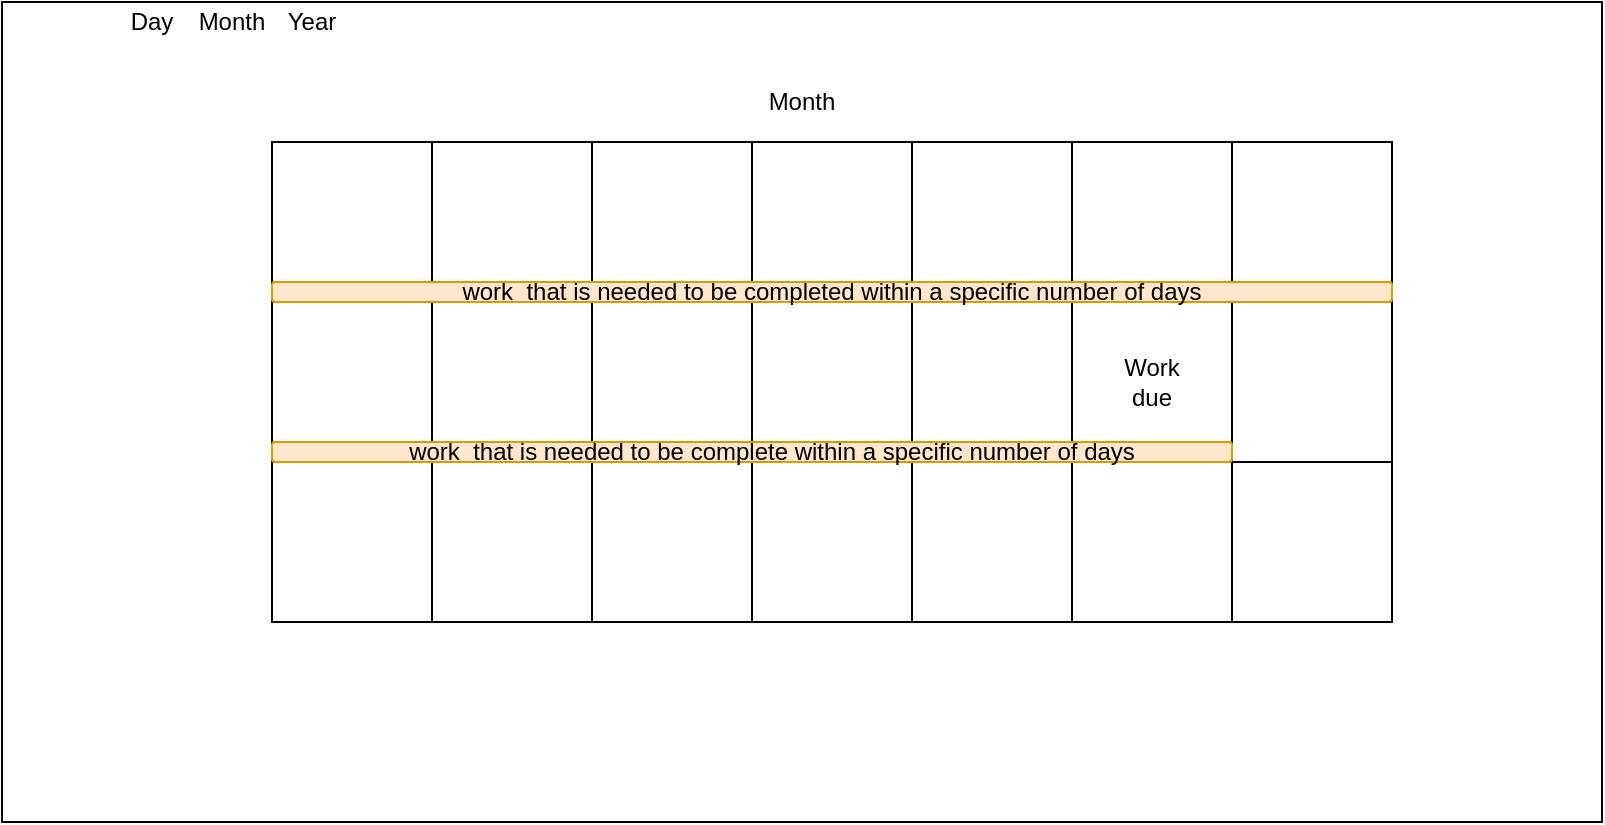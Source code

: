 <mxfile version="13.9.7" type="github">
  <diagram id="y-LwJN4ATvXRKR-TWrhy" name="Page-1">
    <mxGraphModel dx="1422" dy="762" grid="1" gridSize="10" guides="1" tooltips="1" connect="1" arrows="1" fold="1" page="1" pageScale="1" pageWidth="850" pageHeight="1100" math="0" shadow="0">
      <root>
        <mxCell id="0" />
        <mxCell id="1" parent="0" />
        <mxCell id="6A07_-raBWXh2a21BvuS-1" value="" style="rounded=0;whiteSpace=wrap;html=1;" vertex="1" parent="1">
          <mxGeometry x="25" y="40" width="800" height="410" as="geometry" />
        </mxCell>
        <mxCell id="6A07_-raBWXh2a21BvuS-2" value="Day" style="text;html=1;strokeColor=none;fillColor=none;align=center;verticalAlign=middle;whiteSpace=wrap;rounded=0;" vertex="1" parent="1">
          <mxGeometry x="80" y="40" width="40" height="20" as="geometry" />
        </mxCell>
        <mxCell id="6A07_-raBWXh2a21BvuS-3" value="Month" style="text;html=1;strokeColor=none;fillColor=none;align=center;verticalAlign=middle;whiteSpace=wrap;rounded=0;" vertex="1" parent="1">
          <mxGeometry x="120" y="40" width="40" height="20" as="geometry" />
        </mxCell>
        <mxCell id="6A07_-raBWXh2a21BvuS-4" value="Year" style="text;html=1;strokeColor=none;fillColor=none;align=center;verticalAlign=middle;whiteSpace=wrap;rounded=0;" vertex="1" parent="1">
          <mxGeometry x="160" y="40" width="40" height="20" as="geometry" />
        </mxCell>
        <mxCell id="6A07_-raBWXh2a21BvuS-5" value="" style="whiteSpace=wrap;html=1;aspect=fixed;" vertex="1" parent="1">
          <mxGeometry x="160" y="110" width="80" height="80" as="geometry" />
        </mxCell>
        <mxCell id="6A07_-raBWXh2a21BvuS-6" value="" style="whiteSpace=wrap;html=1;aspect=fixed;" vertex="1" parent="1">
          <mxGeometry x="240" y="110" width="80" height="80" as="geometry" />
        </mxCell>
        <mxCell id="6A07_-raBWXh2a21BvuS-7" value="" style="whiteSpace=wrap;html=1;aspect=fixed;" vertex="1" parent="1">
          <mxGeometry x="320" y="110" width="80" height="80" as="geometry" />
        </mxCell>
        <mxCell id="6A07_-raBWXh2a21BvuS-8" value="" style="whiteSpace=wrap;html=1;aspect=fixed;" vertex="1" parent="1">
          <mxGeometry x="400" y="110" width="80" height="80" as="geometry" />
        </mxCell>
        <mxCell id="6A07_-raBWXh2a21BvuS-9" value="" style="whiteSpace=wrap;html=1;aspect=fixed;" vertex="1" parent="1">
          <mxGeometry x="480" y="110" width="80" height="80" as="geometry" />
        </mxCell>
        <mxCell id="6A07_-raBWXh2a21BvuS-10" value="" style="whiteSpace=wrap;html=1;aspect=fixed;" vertex="1" parent="1">
          <mxGeometry x="560" y="110" width="80" height="80" as="geometry" />
        </mxCell>
        <mxCell id="6A07_-raBWXh2a21BvuS-11" value="" style="whiteSpace=wrap;html=1;aspect=fixed;" vertex="1" parent="1">
          <mxGeometry x="160" y="190" width="80" height="80" as="geometry" />
        </mxCell>
        <mxCell id="6A07_-raBWXh2a21BvuS-12" value="" style="whiteSpace=wrap;html=1;aspect=fixed;" vertex="1" parent="1">
          <mxGeometry x="240" y="190" width="80" height="80" as="geometry" />
        </mxCell>
        <mxCell id="6A07_-raBWXh2a21BvuS-14" value="" style="whiteSpace=wrap;html=1;aspect=fixed;" vertex="1" parent="1">
          <mxGeometry x="320" y="190" width="80" height="80" as="geometry" />
        </mxCell>
        <mxCell id="6A07_-raBWXh2a21BvuS-15" value="" style="whiteSpace=wrap;html=1;aspect=fixed;" vertex="1" parent="1">
          <mxGeometry x="400" y="190" width="80" height="80" as="geometry" />
        </mxCell>
        <mxCell id="6A07_-raBWXh2a21BvuS-16" value="" style="whiteSpace=wrap;html=1;aspect=fixed;" vertex="1" parent="1">
          <mxGeometry x="480" y="190" width="80" height="80" as="geometry" />
        </mxCell>
        <mxCell id="6A07_-raBWXh2a21BvuS-17" value="" style="whiteSpace=wrap;html=1;aspect=fixed;" vertex="1" parent="1">
          <mxGeometry x="560" y="190" width="80" height="80" as="geometry" />
        </mxCell>
        <mxCell id="6A07_-raBWXh2a21BvuS-18" value="Month" style="text;html=1;strokeColor=none;fillColor=none;align=center;verticalAlign=middle;whiteSpace=wrap;rounded=0;" vertex="1" parent="1">
          <mxGeometry x="405" y="80" width="40" height="20" as="geometry" />
        </mxCell>
        <mxCell id="6A07_-raBWXh2a21BvuS-19" value="" style="whiteSpace=wrap;html=1;aspect=fixed;" vertex="1" parent="1">
          <mxGeometry x="640" y="110" width="80" height="80" as="geometry" />
        </mxCell>
        <mxCell id="6A07_-raBWXh2a21BvuS-20" value="" style="whiteSpace=wrap;html=1;aspect=fixed;" vertex="1" parent="1">
          <mxGeometry x="160" y="270" width="80" height="80" as="geometry" />
        </mxCell>
        <mxCell id="6A07_-raBWXh2a21BvuS-21" value="" style="whiteSpace=wrap;html=1;aspect=fixed;" vertex="1" parent="1">
          <mxGeometry x="240" y="270" width="80" height="80" as="geometry" />
        </mxCell>
        <mxCell id="6A07_-raBWXh2a21BvuS-22" value="" style="whiteSpace=wrap;html=1;aspect=fixed;" vertex="1" parent="1">
          <mxGeometry x="320" y="270" width="80" height="80" as="geometry" />
        </mxCell>
        <mxCell id="6A07_-raBWXh2a21BvuS-23" value="" style="whiteSpace=wrap;html=1;aspect=fixed;" vertex="1" parent="1">
          <mxGeometry x="400" y="270" width="80" height="80" as="geometry" />
        </mxCell>
        <mxCell id="6A07_-raBWXh2a21BvuS-24" value="" style="whiteSpace=wrap;html=1;aspect=fixed;" vertex="1" parent="1">
          <mxGeometry x="480" y="270" width="80" height="80" as="geometry" />
        </mxCell>
        <mxCell id="6A07_-raBWXh2a21BvuS-25" value="" style="whiteSpace=wrap;html=1;aspect=fixed;" vertex="1" parent="1">
          <mxGeometry x="560" y="270" width="80" height="80" as="geometry" />
        </mxCell>
        <mxCell id="6A07_-raBWXh2a21BvuS-26" value="" style="whiteSpace=wrap;html=1;aspect=fixed;" vertex="1" parent="1">
          <mxGeometry x="640" y="190" width="80" height="80" as="geometry" />
        </mxCell>
        <mxCell id="6A07_-raBWXh2a21BvuS-27" value="" style="whiteSpace=wrap;html=1;aspect=fixed;" vertex="1" parent="1">
          <mxGeometry x="640" y="270" width="80" height="80" as="geometry" />
        </mxCell>
        <mxCell id="6A07_-raBWXh2a21BvuS-29" value="Work due" style="text;html=1;strokeColor=none;fillColor=none;align=center;verticalAlign=middle;whiteSpace=wrap;rounded=0;" vertex="1" parent="1">
          <mxGeometry x="580" y="220" width="40" height="20" as="geometry" />
        </mxCell>
        <mxCell id="6A07_-raBWXh2a21BvuS-31" value="" style="rounded=1;whiteSpace=wrap;html=1;fillColor=#ffe6cc;strokeColor=#d79b00;" vertex="1" parent="1">
          <mxGeometry x="160" y="180" width="560" height="10" as="geometry" />
        </mxCell>
        <mxCell id="6A07_-raBWXh2a21BvuS-32" value="" style="rounded=1;whiteSpace=wrap;html=1;fillColor=#ffe6cc;strokeColor=#d79b00;" vertex="1" parent="1">
          <mxGeometry x="160" y="260" width="480" height="10" as="geometry" />
        </mxCell>
        <mxCell id="6A07_-raBWXh2a21BvuS-30" value="work&amp;nbsp; that is needed to be completed within a specific number of days" style="text;html=1;strokeColor=none;fillColor=none;align=center;verticalAlign=middle;whiteSpace=wrap;rounded=0;labelBackgroundColor=none;" vertex="1" parent="1">
          <mxGeometry x="250" y="175" width="380" height="20" as="geometry" />
        </mxCell>
        <mxCell id="6A07_-raBWXh2a21BvuS-33" value="work&amp;nbsp; that is needed to be complete within a specific number of days" style="text;html=1;strokeColor=none;fillColor=none;align=center;verticalAlign=middle;whiteSpace=wrap;rounded=0;labelBackgroundColor=none;" vertex="1" parent="1">
          <mxGeometry x="220" y="255" width="380" height="20" as="geometry" />
        </mxCell>
      </root>
    </mxGraphModel>
  </diagram>
</mxfile>
